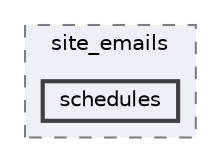digraph "resources/views/backend/site_super_admin/tenant_domain/site_emails/schedules"
{
 // LATEX_PDF_SIZE
  bgcolor="transparent";
  edge [fontname=Helvetica,fontsize=10,labelfontname=Helvetica,labelfontsize=10];
  node [fontname=Helvetica,fontsize=10,shape=box,height=0.2,width=0.4];
  compound=true
  subgraph clusterdir_e61f413acd41e847aaa36bd73967b214 {
    graph [ bgcolor="#edf0f7", pencolor="grey50", label="site_emails", fontname=Helvetica,fontsize=10 style="filled,dashed", URL="dir_e61f413acd41e847aaa36bd73967b214.html",tooltip=""]
  dir_0234d5dfa8005aa70904529beff23076 [label="schedules", fillcolor="#edf0f7", color="grey25", style="filled,bold", URL="dir_0234d5dfa8005aa70904529beff23076.html",tooltip=""];
  }
}
